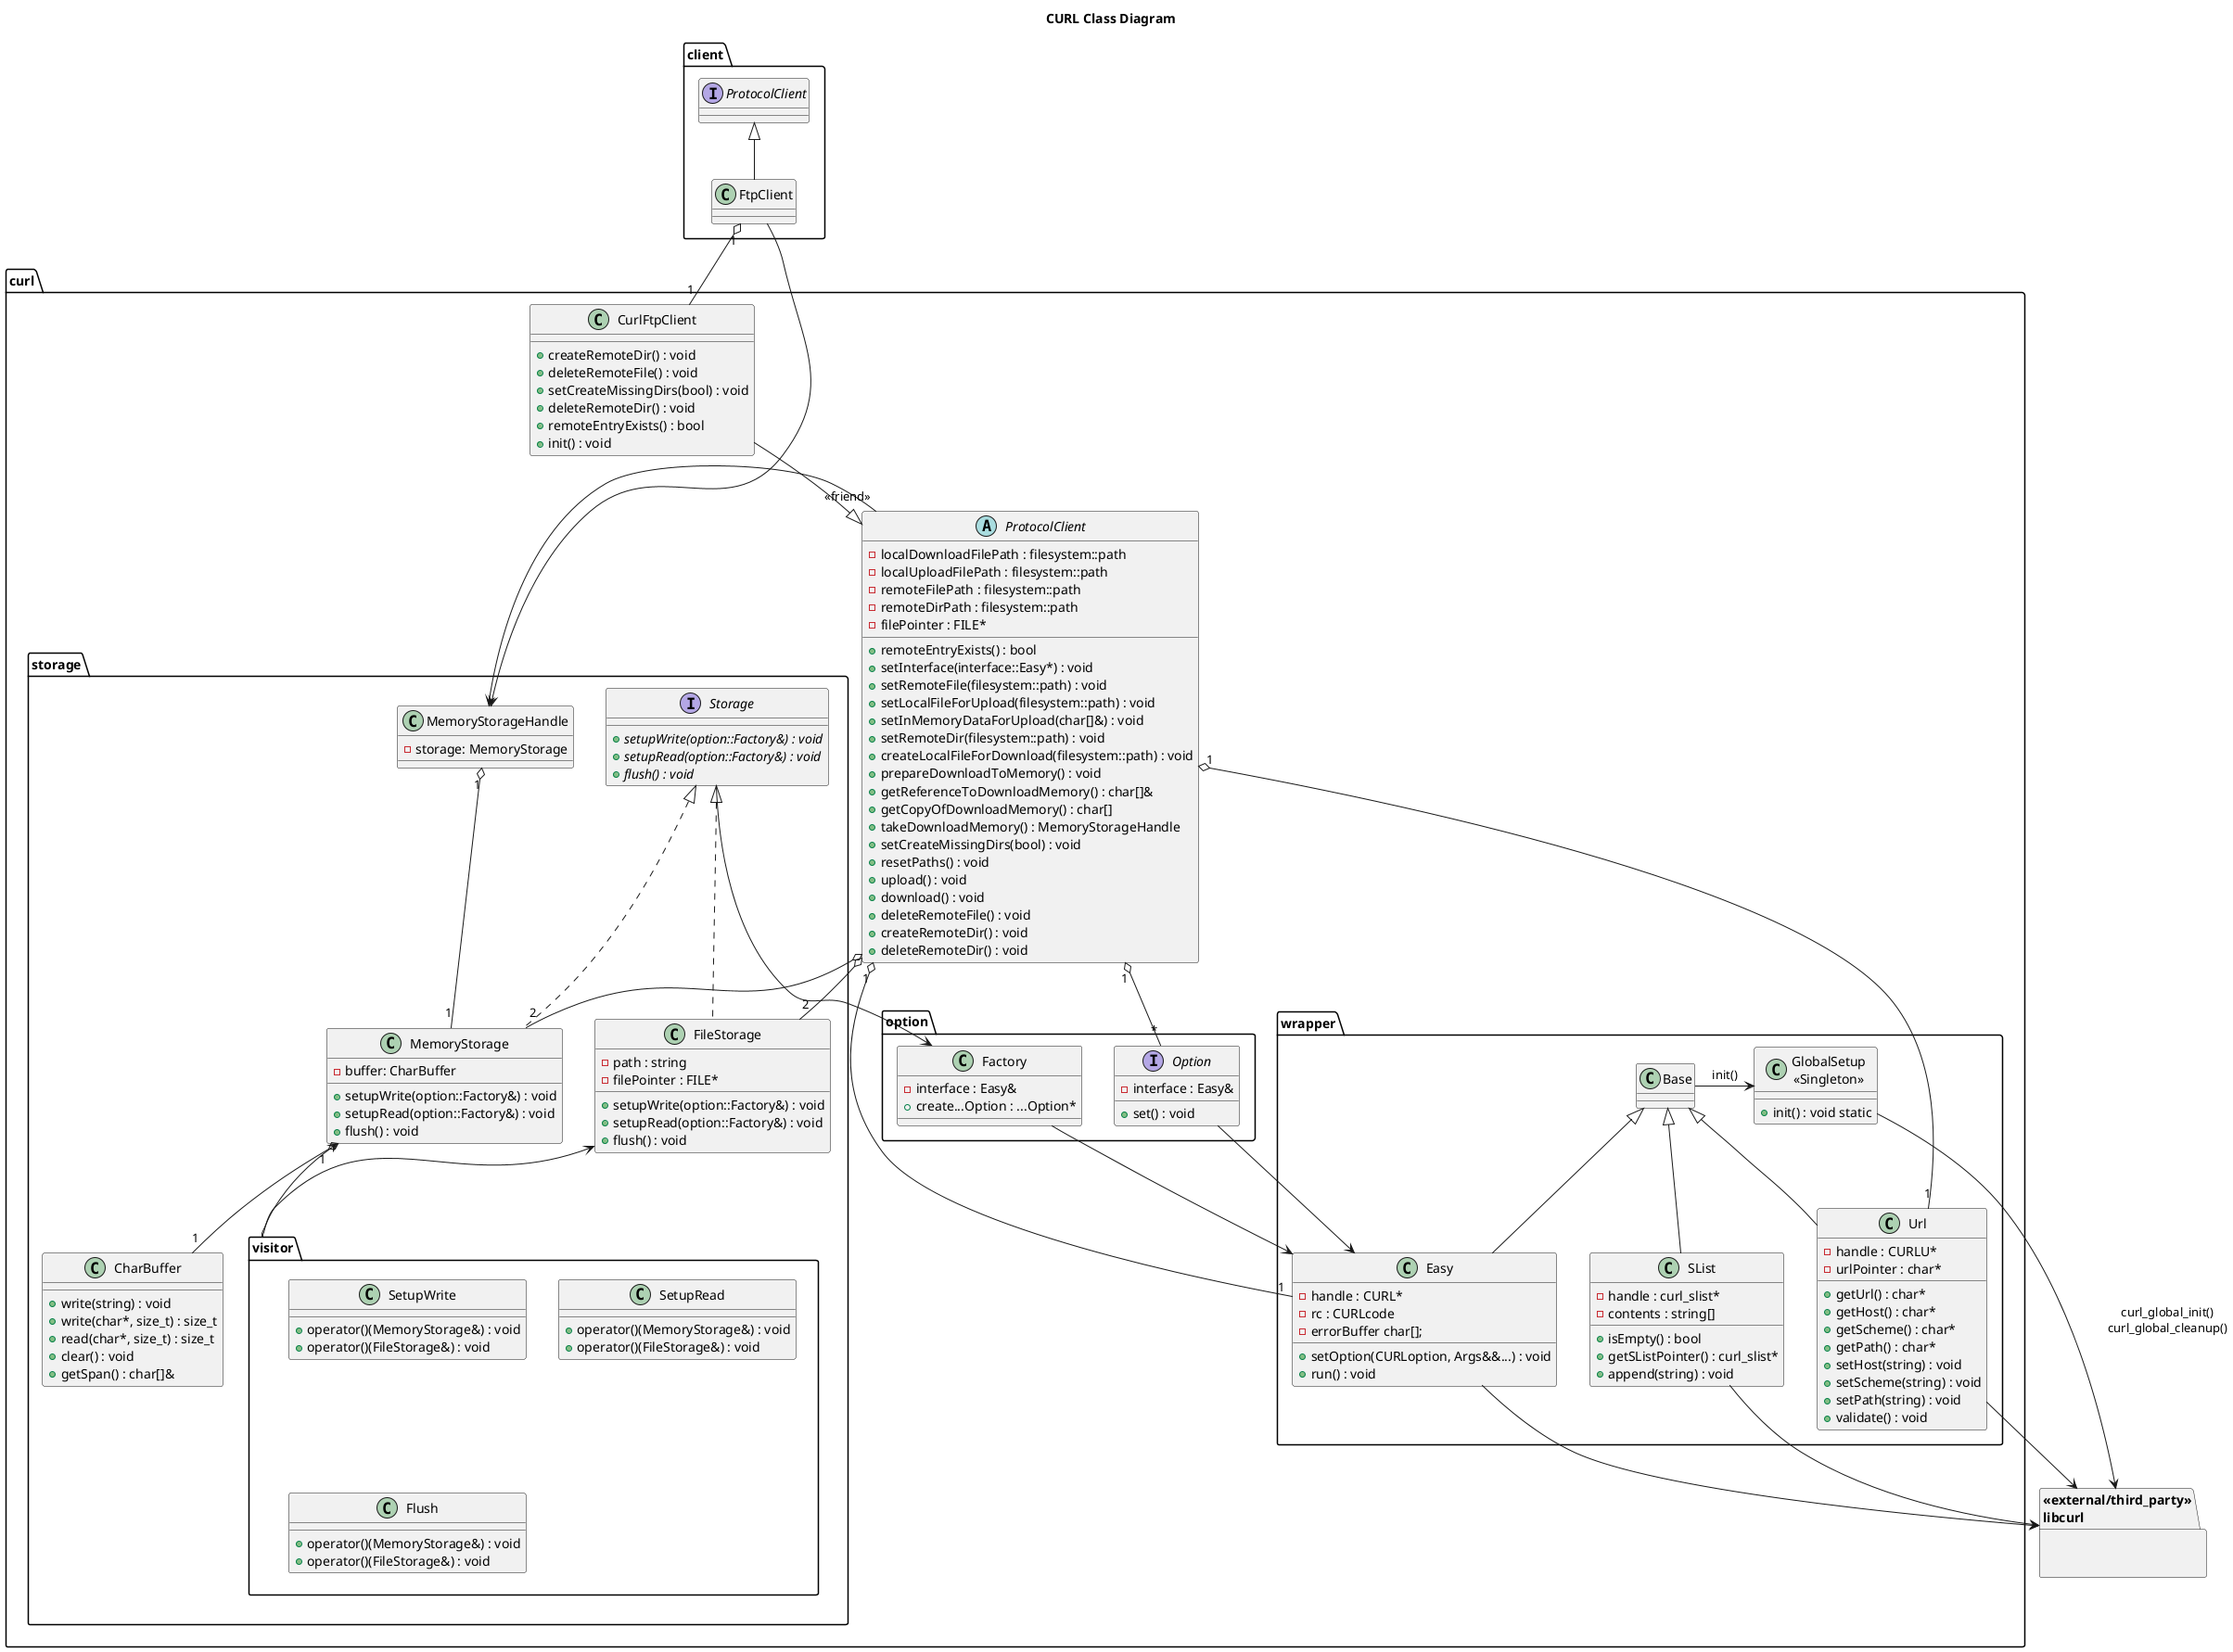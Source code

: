 @startuml curl-class-diagram

title CURL Class Diagram

package client {

    interface ProtocolClient
    class FtpClient

}

package curl {
    abstract class "ProtocolClient" as CurlProtocolClient {
        - localDownloadFilePath : filesystem::path
        - localUploadFilePath : filesystem::path 
        - remoteFilePath : filesystem::path 
        - remoteDirPath : filesystem::path
        - filePointer : FILE*
        + remoteEntryExists() : bool
        + setInterface(interface::Easy*) : void
        + setRemoteFile(filesystem::path) : void
        + setLocalFileForUpload(filesystem::path) : void
        + setInMemoryDataForUpload(char[]&) : void
        + setRemoteDir(filesystem::path) : void
        + createLocalFileForDownload(filesystem::path) : void
        + prepareDownloadToMemory() : void
        + getReferenceToDownloadMemory() : char[]&
        + getCopyOfDownloadMemory() : char[]
        + takeDownloadMemory() : MemoryStorageHandle
        + setCreateMissingDirs(bool) : void
        + resetPaths() : void
        + upload() : void
        + download() : void
        + deleteRemoteFile() : void
        + createRemoteDir() : void
        + deleteRemoteDir() : void       
    }
    class "CurlFtpClient" as CurlFtpClient {
        + createRemoteDir() : void
        + deleteRemoteFile() : void
        + setCreateMissingDirs(bool) : void
        + deleteRemoteDir() : void
        + remoteEntryExists() : bool
        + init() : void
    }
    package storage {
        interface "Storage" as Storage {
            + {abstract} setupWrite(option::Factory&) : void
            + {abstract} setupRead(option::Factory&) : void
            + {abstract} flush() : void
        }
        class "FileStorage" as FileStorage {
            - path : string
            - filePointer : FILE*
            + setupWrite(option::Factory&) : void
            + setupRead(option::Factory&) : void
            + flush() : void
        }
        class "MemoryStorage" as MemoryStorage {
            - buffer: CharBuffer
            + setupWrite(option::Factory&) : void
            + setupRead(option::Factory&) : void
            + flush() : void
        }
        class "CharBuffer" as CharBuffer {
            + write(string) : void
            + write(char*, size_t) : size_t
            + read(char*, size_t) : size_t
            + clear() : void
            + getSpan() : char[]&           
        }
        class "MemoryStorageHandle" as MemoryStorageHandle {
            - storage: MemoryStorage
        }
        package visitor {
            class SetupWrite {
                + operator()(MemoryStorage&) : void
                + operator()(FileStorage&) : void
            }
            class SetupRead {
                + operator()(MemoryStorage&) : void
                + operator()(FileStorage&) : void
            }
            class Flush {
                + operator()(MemoryStorage&) : void
                + operator()(FileStorage&) : void
            }
        }
    }
    package wrapper {
        class "Url" as CurlUrl {
            - handle : CURLU*
            - urlPointer : char*
            + getUrl() : char*
            + getHost() : char*
            + getScheme() : char*
            + getPath() : char*
            + setHost(string) : void
            + setScheme(string) : void
            + setPath(string) : void
            + validate() : void
        }
        class "SList" as CurlSList {
            - handle : curl_slist*
            - contents : string[]
            + isEmpty() : bool
            + getSListPointer() : curl_slist*
            + append(string) : void
        }
        class "Easy" as CurlEasy {
            - handle : CURL*
            - rc : CURLcode
            - errorBuffer char[];
            + setOption(CURLoption, Args&&...) : void
            + run() : void
        }
        class "GlobalSetup\n<<Singleton>>" as CurlGlobalSetup {
            + init() : void static
        }
        class "Base" as CurlBase
    }

    package option {
        class "Factory" as Factory {
            - interface : Easy&
            + create...Option : ...Option*
        }
        interface "Option" as CurlOption {
            - interface : Easy&
            + set() : void
        }
    }

}


package "<<external/third_party>>\nlibcurl" as libcurl {

}

CurlBase <|-- CurlEasy  
CurlBase <|-- CurlUrl
CurlBase <|-- CurlSList
CurlBase -> CurlGlobalSetup : init()

ProtocolClient <|-- FtpClient

FtpClient "1" o-- "1" CurlFtpClient
CurlFtpClient --|> CurlProtocolClient
CurlProtocolClient "1" o-- "1" CurlUrl
CurlProtocolClient o-- "2" FileStorage
CurlProtocolClient o-- "2" MemoryStorage
Storage <|.. MemoryStorage
Storage <|.. FileStorage
MemoryStorage "1" o-- "1" CharBuffer
MemoryStorageHandle "1" o-- "1" MemoryStorage
FtpClient --> MemoryStorageHandle 

FileStorage <-- visitor
MemoryStorage <-- visitor

MemoryStorageHandle <- "<<friend>>" CurlProtocolClient 

Factory -> CurlEasy

Storage --> Factory
CurlOption --> CurlEasy
CurlProtocolClient "1" o-- "*" CurlOption

CurlProtocolClient "1" o-- "1" CurlEasy

CurlUrl --> libcurl
CurlSList --> libcurl
CurlEasy --> libcurl
CurlGlobalSetup --> libcurl : curl_global_init()\ncurl_global_cleanup()

@enduml